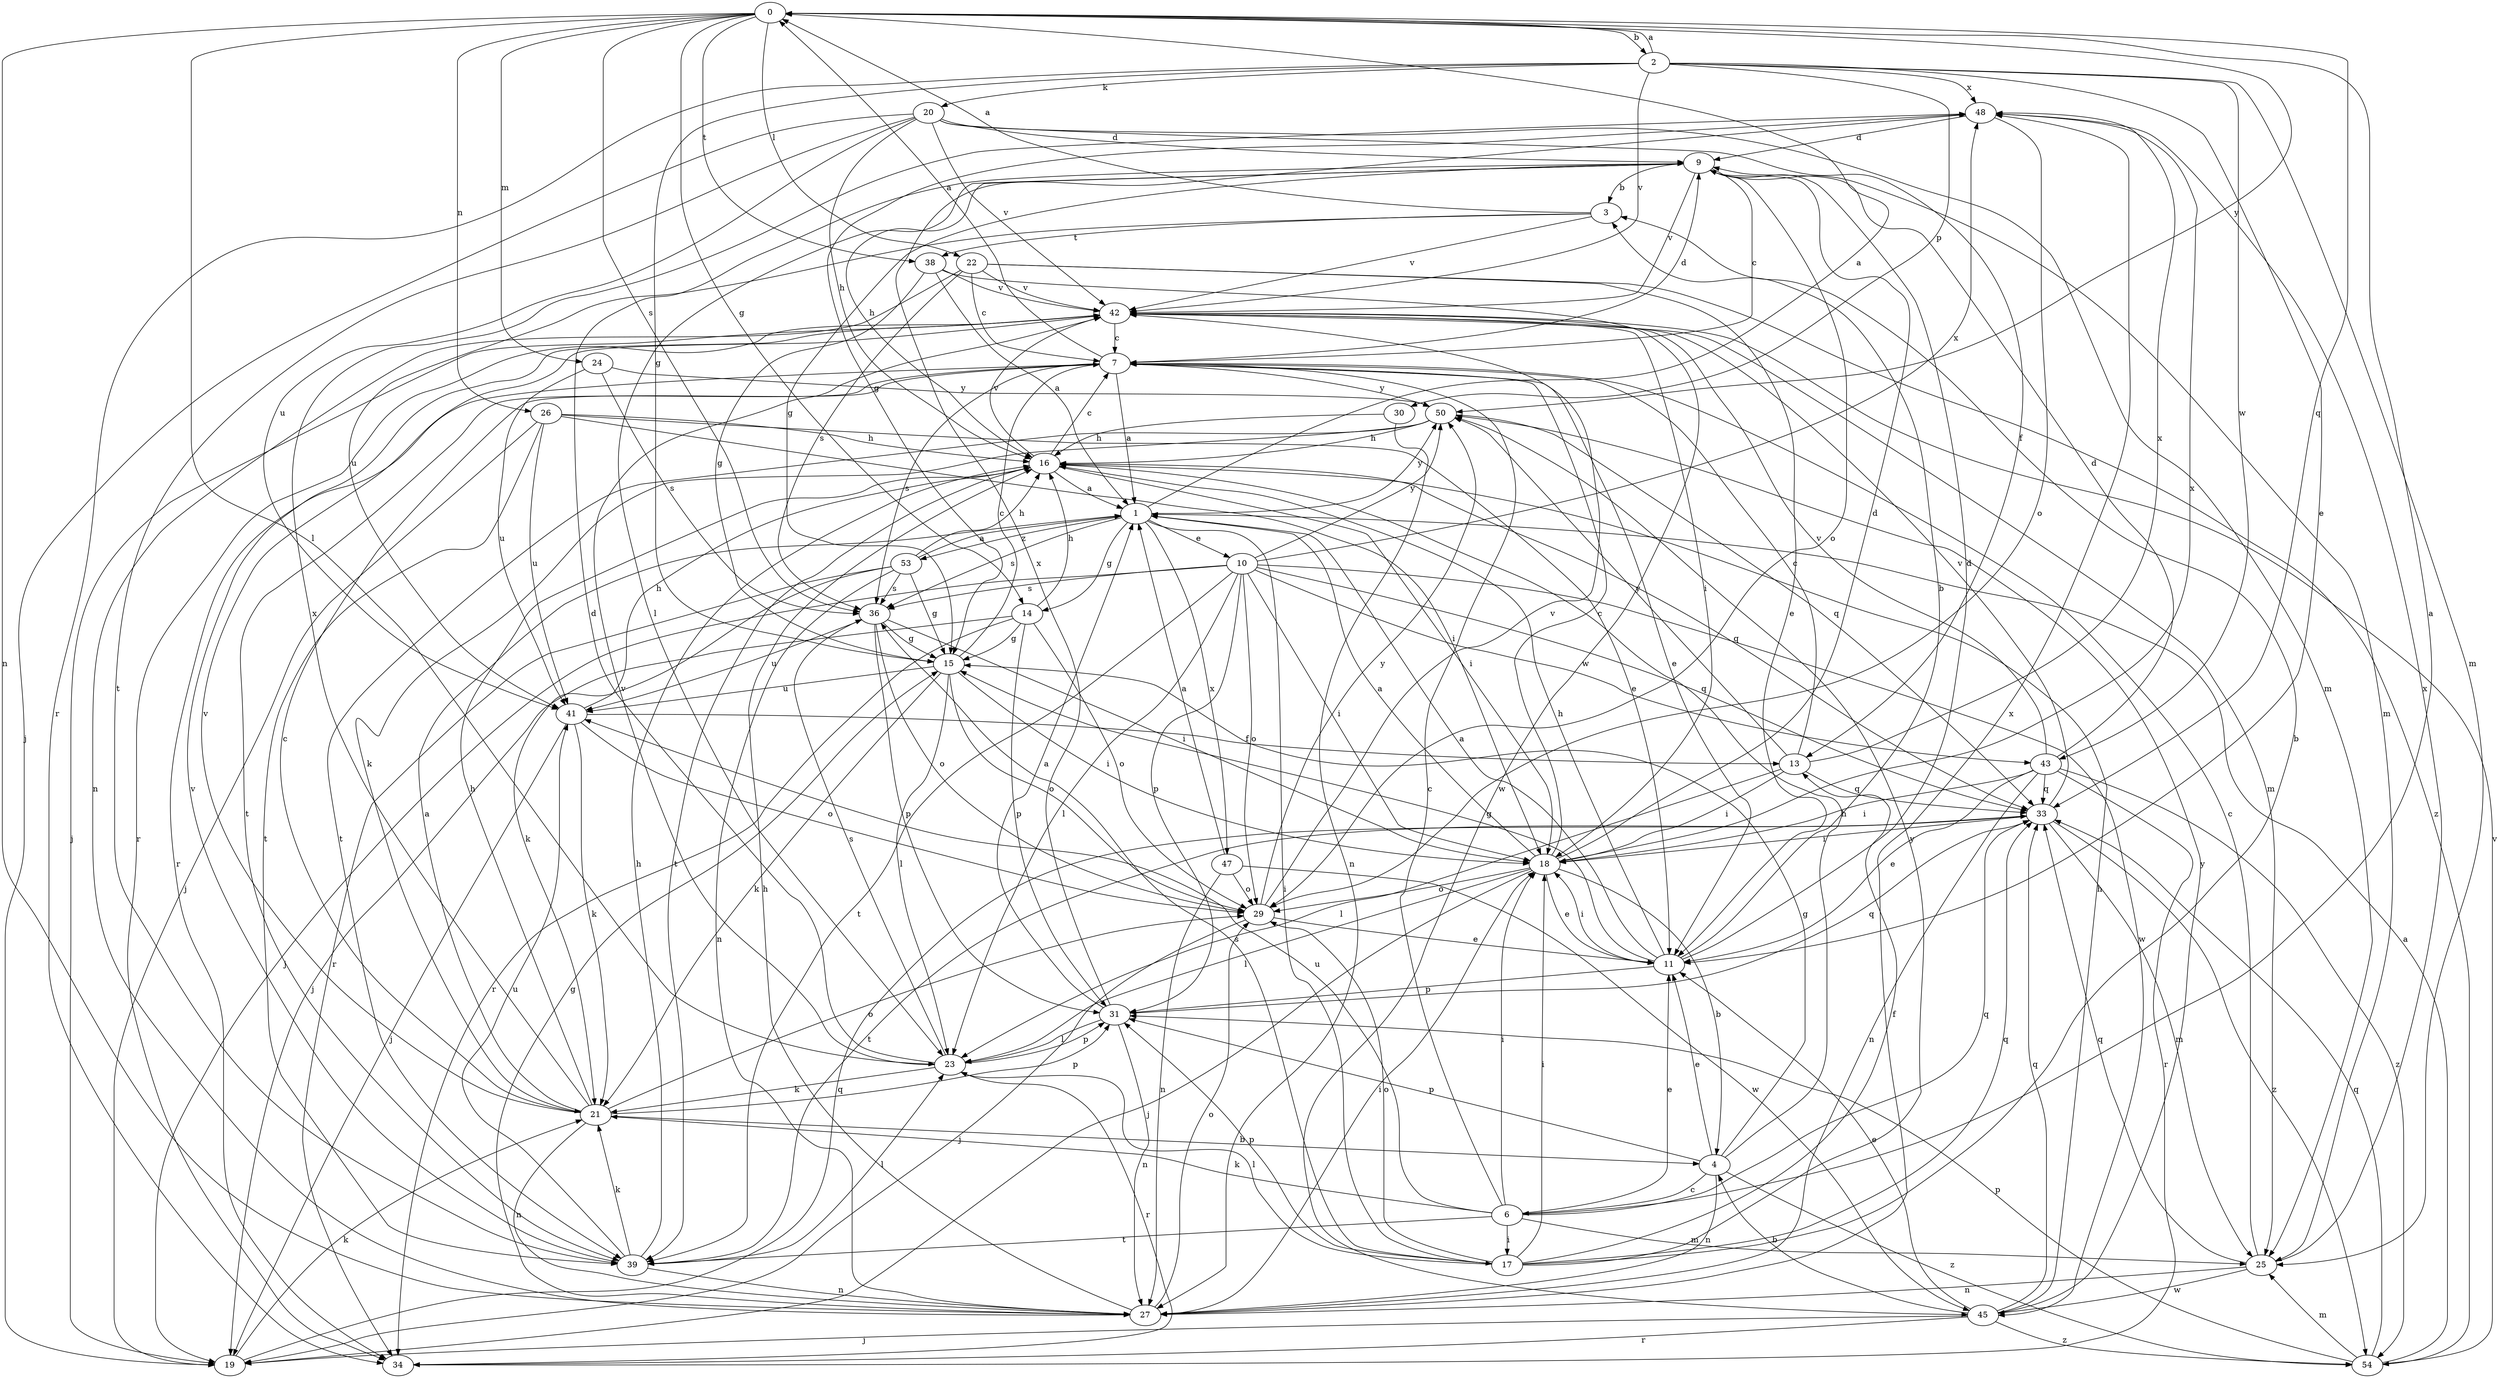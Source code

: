 strict digraph  {
0;
1;
2;
3;
4;
6;
7;
9;
10;
11;
13;
14;
15;
16;
17;
18;
19;
20;
21;
22;
23;
24;
25;
26;
27;
29;
30;
31;
33;
34;
36;
38;
39;
41;
42;
43;
45;
47;
48;
50;
53;
54;
0 -> 2  [label=b];
0 -> 14  [label=g];
0 -> 22  [label=l];
0 -> 23  [label=l];
0 -> 24  [label=m];
0 -> 26  [label=n];
0 -> 27  [label=n];
0 -> 33  [label=q];
0 -> 36  [label=s];
0 -> 38  [label=t];
0 -> 50  [label=y];
1 -> 0  [label=a];
1 -> 10  [label=e];
1 -> 14  [label=g];
1 -> 17  [label=i];
1 -> 36  [label=s];
1 -> 47  [label=x];
1 -> 50  [label=y];
1 -> 53  [label=z];
2 -> 0  [label=a];
2 -> 11  [label=e];
2 -> 15  [label=g];
2 -> 20  [label=k];
2 -> 25  [label=m];
2 -> 30  [label=p];
2 -> 34  [label=r];
2 -> 42  [label=v];
2 -> 43  [label=w];
2 -> 48  [label=x];
3 -> 0  [label=a];
3 -> 38  [label=t];
3 -> 41  [label=u];
3 -> 42  [label=v];
4 -> 6  [label=c];
4 -> 11  [label=e];
4 -> 15  [label=g];
4 -> 16  [label=h];
4 -> 27  [label=n];
4 -> 31  [label=p];
4 -> 54  [label=z];
6 -> 0  [label=a];
6 -> 7  [label=c];
6 -> 11  [label=e];
6 -> 17  [label=i];
6 -> 18  [label=i];
6 -> 21  [label=k];
6 -> 25  [label=m];
6 -> 33  [label=q];
6 -> 39  [label=t];
6 -> 41  [label=u];
7 -> 0  [label=a];
7 -> 1  [label=a];
7 -> 9  [label=d];
7 -> 11  [label=e];
7 -> 34  [label=r];
7 -> 36  [label=s];
7 -> 39  [label=t];
7 -> 50  [label=y];
9 -> 3  [label=b];
9 -> 7  [label=c];
9 -> 15  [label=g];
9 -> 16  [label=h];
9 -> 23  [label=l];
9 -> 25  [label=m];
9 -> 29  [label=o];
9 -> 42  [label=v];
10 -> 18  [label=i];
10 -> 19  [label=j];
10 -> 23  [label=l];
10 -> 29  [label=o];
10 -> 31  [label=p];
10 -> 33  [label=q];
10 -> 36  [label=s];
10 -> 39  [label=t];
10 -> 43  [label=w];
10 -> 45  [label=w];
10 -> 48  [label=x];
10 -> 50  [label=y];
11 -> 1  [label=a];
11 -> 3  [label=b];
11 -> 9  [label=d];
11 -> 15  [label=g];
11 -> 16  [label=h];
11 -> 18  [label=i];
11 -> 31  [label=p];
13 -> 7  [label=c];
13 -> 18  [label=i];
13 -> 23  [label=l];
13 -> 33  [label=q];
13 -> 48  [label=x];
13 -> 50  [label=y];
14 -> 15  [label=g];
14 -> 16  [label=h];
14 -> 19  [label=j];
14 -> 29  [label=o];
14 -> 31  [label=p];
14 -> 34  [label=r];
15 -> 7  [label=c];
15 -> 18  [label=i];
15 -> 21  [label=k];
15 -> 23  [label=l];
15 -> 29  [label=o];
15 -> 41  [label=u];
16 -> 1  [label=a];
16 -> 7  [label=c];
16 -> 18  [label=i];
16 -> 33  [label=q];
16 -> 39  [label=t];
16 -> 42  [label=v];
17 -> 3  [label=b];
17 -> 13  [label=f];
17 -> 18  [label=i];
17 -> 23  [label=l];
17 -> 29  [label=o];
17 -> 31  [label=p];
17 -> 33  [label=q];
17 -> 36  [label=s];
17 -> 50  [label=y];
18 -> 1  [label=a];
18 -> 4  [label=b];
18 -> 7  [label=c];
18 -> 9  [label=d];
18 -> 11  [label=e];
18 -> 19  [label=j];
18 -> 23  [label=l];
18 -> 29  [label=o];
18 -> 48  [label=x];
19 -> 21  [label=k];
19 -> 33  [label=q];
20 -> 9  [label=d];
20 -> 13  [label=f];
20 -> 16  [label=h];
20 -> 19  [label=j];
20 -> 25  [label=m];
20 -> 39  [label=t];
20 -> 41  [label=u];
20 -> 42  [label=v];
21 -> 1  [label=a];
21 -> 4  [label=b];
21 -> 7  [label=c];
21 -> 16  [label=h];
21 -> 27  [label=n];
21 -> 29  [label=o];
21 -> 31  [label=p];
21 -> 42  [label=v];
21 -> 48  [label=x];
22 -> 7  [label=c];
22 -> 11  [label=e];
22 -> 27  [label=n];
22 -> 36  [label=s];
22 -> 42  [label=v];
22 -> 54  [label=z];
23 -> 9  [label=d];
23 -> 21  [label=k];
23 -> 31  [label=p];
23 -> 34  [label=r];
23 -> 36  [label=s];
23 -> 42  [label=v];
24 -> 36  [label=s];
24 -> 41  [label=u];
24 -> 50  [label=y];
25 -> 7  [label=c];
25 -> 27  [label=n];
25 -> 33  [label=q];
25 -> 45  [label=w];
25 -> 48  [label=x];
26 -> 11  [label=e];
26 -> 16  [label=h];
26 -> 18  [label=i];
26 -> 19  [label=j];
26 -> 39  [label=t];
26 -> 41  [label=u];
27 -> 15  [label=g];
27 -> 16  [label=h];
27 -> 18  [label=i];
27 -> 29  [label=o];
27 -> 48  [label=x];
29 -> 11  [label=e];
29 -> 19  [label=j];
29 -> 42  [label=v];
29 -> 50  [label=y];
30 -> 16  [label=h];
30 -> 27  [label=n];
31 -> 1  [label=a];
31 -> 23  [label=l];
31 -> 27  [label=n];
31 -> 33  [label=q];
31 -> 48  [label=x];
33 -> 18  [label=i];
33 -> 25  [label=m];
33 -> 39  [label=t];
33 -> 42  [label=v];
33 -> 54  [label=z];
36 -> 15  [label=g];
36 -> 18  [label=i];
36 -> 29  [label=o];
36 -> 31  [label=p];
36 -> 41  [label=u];
38 -> 1  [label=a];
38 -> 15  [label=g];
38 -> 42  [label=v];
38 -> 45  [label=w];
39 -> 16  [label=h];
39 -> 21  [label=k];
39 -> 23  [label=l];
39 -> 27  [label=n];
39 -> 41  [label=u];
39 -> 42  [label=v];
41 -> 13  [label=f];
41 -> 16  [label=h];
41 -> 19  [label=j];
41 -> 21  [label=k];
41 -> 29  [label=o];
42 -> 7  [label=c];
42 -> 18  [label=i];
42 -> 19  [label=j];
42 -> 25  [label=m];
42 -> 34  [label=r];
43 -> 9  [label=d];
43 -> 11  [label=e];
43 -> 18  [label=i];
43 -> 27  [label=n];
43 -> 33  [label=q];
43 -> 34  [label=r];
43 -> 42  [label=v];
43 -> 54  [label=z];
45 -> 4  [label=b];
45 -> 11  [label=e];
45 -> 16  [label=h];
45 -> 19  [label=j];
45 -> 33  [label=q];
45 -> 34  [label=r];
45 -> 50  [label=y];
45 -> 54  [label=z];
47 -> 1  [label=a];
47 -> 27  [label=n];
47 -> 29  [label=o];
47 -> 45  [label=w];
48 -> 9  [label=d];
48 -> 15  [label=g];
48 -> 29  [label=o];
50 -> 16  [label=h];
50 -> 21  [label=k];
50 -> 33  [label=q];
50 -> 39  [label=t];
53 -> 1  [label=a];
53 -> 15  [label=g];
53 -> 16  [label=h];
53 -> 21  [label=k];
53 -> 27  [label=n];
53 -> 34  [label=r];
53 -> 36  [label=s];
54 -> 1  [label=a];
54 -> 25  [label=m];
54 -> 31  [label=p];
54 -> 33  [label=q];
54 -> 42  [label=v];
}
